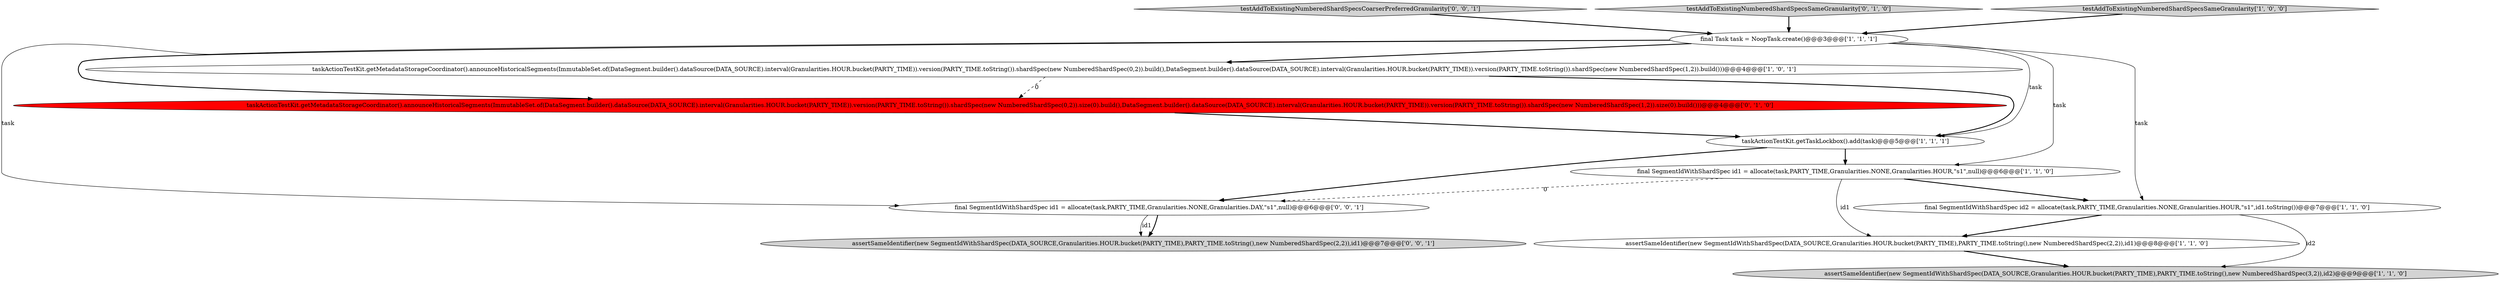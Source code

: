 digraph {
12 [style = filled, label = "final SegmentIdWithShardSpec id1 = allocate(task,PARTY_TIME,Granularities.NONE,Granularities.DAY,\"s1\",null)@@@6@@@['0', '0', '1']", fillcolor = white, shape = ellipse image = "AAA0AAABBB3BBB"];
11 [style = filled, label = "assertSameIdentifier(new SegmentIdWithShardSpec(DATA_SOURCE,Granularities.HOUR.bucket(PARTY_TIME),PARTY_TIME.toString(),new NumberedShardSpec(2,2)),id1)@@@7@@@['0', '0', '1']", fillcolor = lightgray, shape = ellipse image = "AAA0AAABBB3BBB"];
6 [style = filled, label = "taskActionTestKit.getMetadataStorageCoordinator().announceHistoricalSegments(ImmutableSet.of(DataSegment.builder().dataSource(DATA_SOURCE).interval(Granularities.HOUR.bucket(PARTY_TIME)).version(PARTY_TIME.toString()).shardSpec(new NumberedShardSpec(0,2)).build(),DataSegment.builder().dataSource(DATA_SOURCE).interval(Granularities.HOUR.bucket(PARTY_TIME)).version(PARTY_TIME.toString()).shardSpec(new NumberedShardSpec(1,2)).build()))@@@4@@@['1', '0', '1']", fillcolor = white, shape = ellipse image = "AAA0AAABBB1BBB"];
10 [style = filled, label = "testAddToExistingNumberedShardSpecsCoarserPreferredGranularity['0', '0', '1']", fillcolor = lightgray, shape = diamond image = "AAA0AAABBB3BBB"];
2 [style = filled, label = "taskActionTestKit.getTaskLockbox().add(task)@@@5@@@['1', '1', '1']", fillcolor = white, shape = ellipse image = "AAA0AAABBB1BBB"];
8 [style = filled, label = "testAddToExistingNumberedShardSpecsSameGranularity['0', '1', '0']", fillcolor = lightgray, shape = diamond image = "AAA0AAABBB2BBB"];
0 [style = filled, label = "testAddToExistingNumberedShardSpecsSameGranularity['1', '0', '0']", fillcolor = lightgray, shape = diamond image = "AAA0AAABBB1BBB"];
1 [style = filled, label = "assertSameIdentifier(new SegmentIdWithShardSpec(DATA_SOURCE,Granularities.HOUR.bucket(PARTY_TIME),PARTY_TIME.toString(),new NumberedShardSpec(3,2)),id2)@@@9@@@['1', '1', '0']", fillcolor = lightgray, shape = ellipse image = "AAA0AAABBB1BBB"];
5 [style = filled, label = "final SegmentIdWithShardSpec id2 = allocate(task,PARTY_TIME,Granularities.NONE,Granularities.HOUR,\"s1\",id1.toString())@@@7@@@['1', '1', '0']", fillcolor = white, shape = ellipse image = "AAA0AAABBB1BBB"];
7 [style = filled, label = "final SegmentIdWithShardSpec id1 = allocate(task,PARTY_TIME,Granularities.NONE,Granularities.HOUR,\"s1\",null)@@@6@@@['1', '1', '0']", fillcolor = white, shape = ellipse image = "AAA0AAABBB1BBB"];
3 [style = filled, label = "assertSameIdentifier(new SegmentIdWithShardSpec(DATA_SOURCE,Granularities.HOUR.bucket(PARTY_TIME),PARTY_TIME.toString(),new NumberedShardSpec(2,2)),id1)@@@8@@@['1', '1', '0']", fillcolor = white, shape = ellipse image = "AAA0AAABBB1BBB"];
4 [style = filled, label = "final Task task = NoopTask.create()@@@3@@@['1', '1', '1']", fillcolor = white, shape = ellipse image = "AAA0AAABBB1BBB"];
9 [style = filled, label = "taskActionTestKit.getMetadataStorageCoordinator().announceHistoricalSegments(ImmutableSet.of(DataSegment.builder().dataSource(DATA_SOURCE).interval(Granularities.HOUR.bucket(PARTY_TIME)).version(PARTY_TIME.toString()).shardSpec(new NumberedShardSpec(0,2)).size(0).build(),DataSegment.builder().dataSource(DATA_SOURCE).interval(Granularities.HOUR.bucket(PARTY_TIME)).version(PARTY_TIME.toString()).shardSpec(new NumberedShardSpec(1,2)).size(0).build()))@@@4@@@['0', '1', '0']", fillcolor = red, shape = ellipse image = "AAA1AAABBB2BBB"];
5->3 [style = bold, label=""];
4->9 [style = bold, label=""];
3->1 [style = bold, label=""];
4->6 [style = bold, label=""];
9->2 [style = bold, label=""];
6->9 [style = dashed, label="0"];
12->11 [style = bold, label=""];
5->1 [style = solid, label="id2"];
4->12 [style = solid, label="task"];
2->12 [style = bold, label=""];
6->2 [style = bold, label=""];
7->5 [style = bold, label=""];
0->4 [style = bold, label=""];
12->11 [style = solid, label="id1"];
4->2 [style = solid, label="task"];
10->4 [style = bold, label=""];
7->12 [style = dashed, label="0"];
4->7 [style = solid, label="task"];
4->5 [style = solid, label="task"];
2->7 [style = bold, label=""];
8->4 [style = bold, label=""];
7->3 [style = solid, label="id1"];
}
